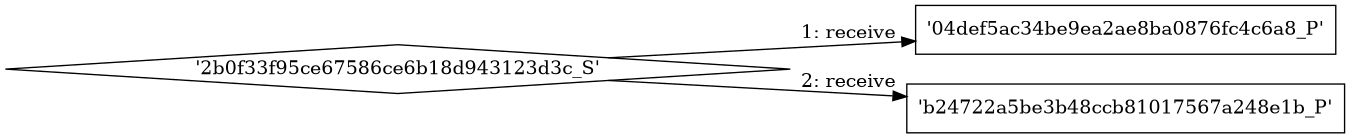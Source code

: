 digraph "D:\Learning\Paper\apt\基于CTI的攻击预警\Dataset\攻击图\ASGfromALLCTI\Users encounter threats through email twice as often as other infection vectors.dot" {
rankdir="LR"
size="9"
fixedsize="false"
splines="true"
nodesep=0.3
ranksep=0
fontsize=10
overlap="scalexy"
engine= "neato"
	"'04def5ac34be9ea2ae8ba0876fc4c6a8_P'" [node_type=Process shape=box]
	"'2b0f33f95ce67586ce6b18d943123d3c_S'" [node_type=Socket shape=diamond]
	"'2b0f33f95ce67586ce6b18d943123d3c_S'" -> "'04def5ac34be9ea2ae8ba0876fc4c6a8_P'" [label="1: receive"]
	"'b24722a5be3b48ccb81017567a248e1b_P'" [node_type=Process shape=box]
	"'2b0f33f95ce67586ce6b18d943123d3c_S'" [node_type=Socket shape=diamond]
	"'2b0f33f95ce67586ce6b18d943123d3c_S'" -> "'b24722a5be3b48ccb81017567a248e1b_P'" [label="2: receive"]
}

